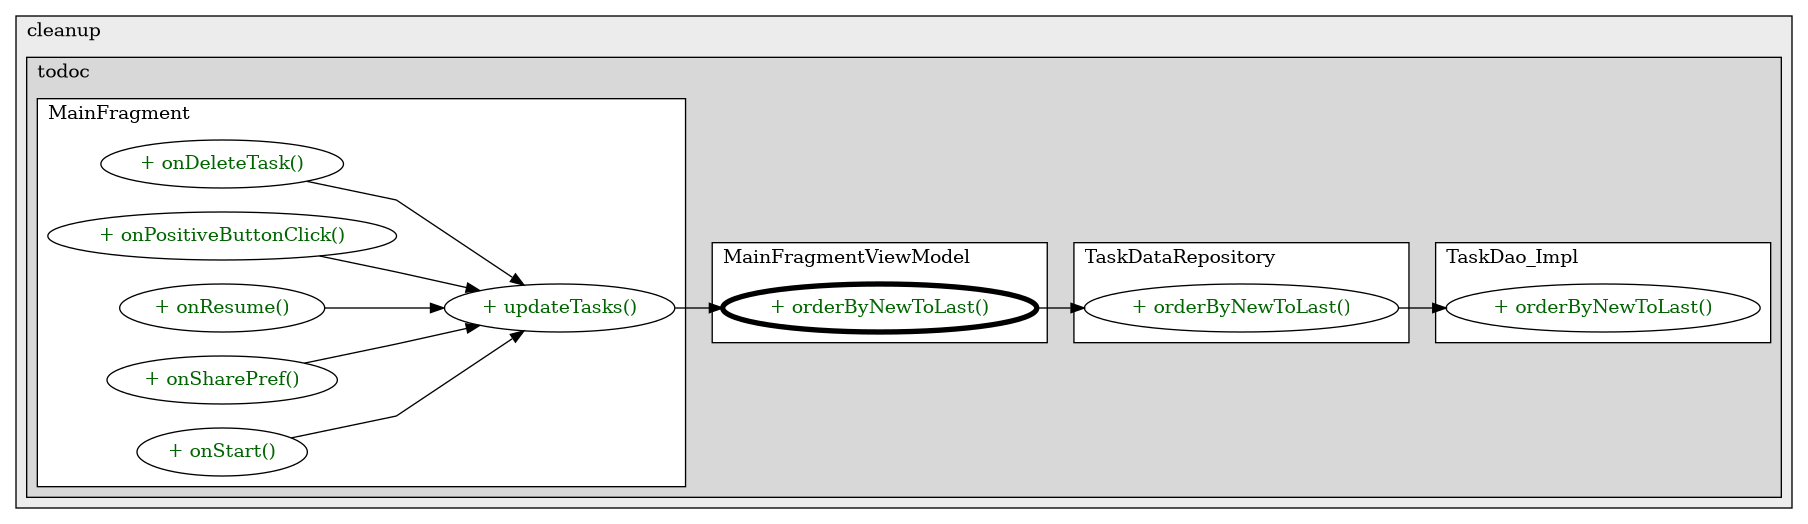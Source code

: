 @startuml

/' diagram meta data start
config=CallConfiguration;
{
  "rootMethod": "com.cleanup.todoc.ui.MainFragmentViewModel#orderByNewToLast()",
  "projectClassification": {
    "searchMode": "OpenProject", // OpenProject, AllProjects
    "includedProjects": "",
    "pathEndKeywords": "*.impl",
    "isClientPath": "",
    "isClientName": "",
    "isTestPath": "",
    "isTestName": "",
    "isMappingPath": "",
    "isMappingName": "",
    "isDataAccessPath": "",
    "isDataAccessName": "",
    "isDataStructurePath": "",
    "isDataStructureName": "",
    "isInterfaceStructuresPath": "",
    "isInterfaceStructuresName": "",
    "isEntryPointPath": "",
    "isEntryPointName": "",
    "treatFinalFieldsAsMandatory": false
  },
  "graphRestriction": {
    "classPackageExcludeFilter": "",
    "classPackageIncludeFilter": "",
    "classNameExcludeFilter": "",
    "classNameIncludeFilter": "",
    "methodNameExcludeFilter": "",
    "methodNameIncludeFilter": "",
    "removeByInheritance": "", // inheritance/annotation based filtering is done in a second step
    "removeByAnnotation": "",
    "removeByClassPackage": "", // cleanup the graph after inheritance/annotation based filtering is done
    "removeByClassName": "",
    "cutMappings": false,
    "cutEnum": true,
    "cutTests": true,
    "cutClient": true,
    "cutDataAccess": true,
    "cutInterfaceStructures": true,
    "cutDataStructures": true,
    "cutGetterAndSetter": true,
    "cutConstructors": true
  },
  "graphTraversal": {
    "forwardDepth": 3,
    "backwardDepth": 3,
    "classPackageExcludeFilter": "",
    "classPackageIncludeFilter": "",
    "classNameExcludeFilter": "",
    "classNameIncludeFilter": "",
    "methodNameExcludeFilter": "",
    "methodNameIncludeFilter": "",
    "hideMappings": false,
    "hideDataStructures": false,
    "hidePrivateMethods": true,
    "hideInterfaceCalls": true, // indirection: implementation -> interface (is hidden) -> implementation
    "onlyShowApplicationEntryPoints": false, // root node is included
    "useMethodCallsForStructureDiagram": "ForwardOnly" // ForwardOnly, BothDirections, No
  },
  "details": {
    "aggregation": "GroupByClass", // ByClass, GroupByClass, None
    "showMethodParametersTypes": false,
    "showMethodParametersNames": false,
    "showMethodReturnType": false,
    "showPackageLevels": 2,
    "showCallOrder": false,
    "edgeMode": "MethodsOnly", // TypesOnly, MethodsOnly, TypesAndMethods, MethodsAndDirectTypeUsage
    "showDetailedClassStructure": false
  },
  "rootClass": "com.cleanup.todoc.ui.MainFragmentViewModel",
  "extensionCallbackMethod": "" // qualified.class.name#methodName - signature: public static String method(String)
}
diagram meta data end '/



digraph g {
    rankdir="LR"
    splines=polyline
    

'nodes 
subgraph cluster_856774308 { 
   	label=cleanup
	labeljust=l
	fillcolor="#ececec"
	style=filled
   
   subgraph cluster_1925994771 { 
   	label=todoc
	labeljust=l
	fillcolor="#d8d8d8"
	style=filled
   
   subgraph cluster_1168105629 { 
   	label=TaskDao_Impl
	labeljust=l
	fillcolor=white
	style=filled
   
   TaskDao_Impl1426069251XXXorderByNewToLast0[
	label="+ orderByNewToLast()"
	style=filled
	fillcolor=white
	tooltip="TaskDao_Impl

null"
	fontcolor=darkgreen
];
} 

subgraph cluster_1606619991 { 
   	label=TaskDataRepository
	labeljust=l
	fillcolor=white
	style=filled
   
   TaskDataRepository1295645968XXXorderByNewToLast0[
	label="+ orderByNewToLast()"
	style=filled
	fillcolor=white
	tooltip="TaskDataRepository

null"
	fontcolor=darkgreen
];
} 

subgraph cluster_2009645033 { 
   	label=MainFragmentViewModel
	labeljust=l
	fillcolor=white
	style=filled
   
   MainFragmentViewModel592173596XXXorderByNewToLast0[
	label="+ orderByNewToLast()"
	style=filled
	fillcolor=white
	tooltip="MainFragmentViewModel

null"
	penwidth=4
	fontcolor=darkgreen
];
} 

subgraph cluster_2144438821 { 
   	label=MainFragment
	labeljust=l
	fillcolor=white
	style=filled
   
   MainFragment592173596XXXonDeleteTask57836918[
	label="+ onDeleteTask()"
	style=filled
	fillcolor=white
	tooltip="MainFragment

null"
	fontcolor=darkgreen
];

MainFragment592173596XXXonPositiveButtonClick1896564559[
	label="+ onPositiveButtonClick()"
	style=filled
	fillcolor=white
	tooltip="MainFragment

null"
	fontcolor=darkgreen
];

MainFragment592173596XXXonResume0[
	label="+ onResume()"
	style=filled
	fillcolor=white
	tooltip="MainFragment

null"
	fontcolor=darkgreen
];

MainFragment592173596XXXonSharePref506215112[
	label="+ onSharePref()"
	style=filled
	fillcolor=white
	tooltip="MainFragment

null"
	fontcolor=darkgreen
];

MainFragment592173596XXXonStart0[
	label="+ onStart()"
	style=filled
	fillcolor=white
	tooltip="MainFragment

null"
	fontcolor=darkgreen
];

MainFragment592173596XXXupdateTasks0[
	label="+ updateTasks()"
	style=filled
	fillcolor=white
	tooltip="MainFragment

&#10;  Updates the list of tasks in the UI&#10; "
	fontcolor=darkgreen
];
} 
} 
} 

'edges    
MainFragment592173596XXXonDeleteTask57836918 -> MainFragment592173596XXXupdateTasks0;
MainFragment592173596XXXonPositiveButtonClick1896564559 -> MainFragment592173596XXXupdateTasks0;
MainFragment592173596XXXonResume0 -> MainFragment592173596XXXupdateTasks0;
MainFragment592173596XXXonSharePref506215112 -> MainFragment592173596XXXupdateTasks0;
MainFragment592173596XXXonStart0 -> MainFragment592173596XXXupdateTasks0;
MainFragment592173596XXXupdateTasks0 -> MainFragmentViewModel592173596XXXorderByNewToLast0;
MainFragmentViewModel592173596XXXorderByNewToLast0 -> TaskDataRepository1295645968XXXorderByNewToLast0;
TaskDataRepository1295645968XXXorderByNewToLast0 -> TaskDao_Impl1426069251XXXorderByNewToLast0;
    
}
@enduml
